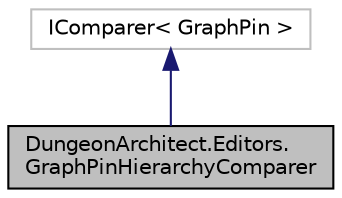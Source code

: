 digraph "DungeonArchitect.Editors.GraphPinHierarchyComparer"
{
  edge [fontname="Helvetica",fontsize="10",labelfontname="Helvetica",labelfontsize="10"];
  node [fontname="Helvetica",fontsize="10",shape=record];
  Node1 [label="DungeonArchitect.Editors.\lGraphPinHierarchyComparer",height=0.2,width=0.4,color="black", fillcolor="grey75", style="filled", fontcolor="black"];
  Node2 -> Node1 [dir="back",color="midnightblue",fontsize="10",style="solid",fontname="Helvetica"];
  Node2 [label="IComparer\< GraphPin \>",height=0.2,width=0.4,color="grey75", fillcolor="white", style="filled"];
}
